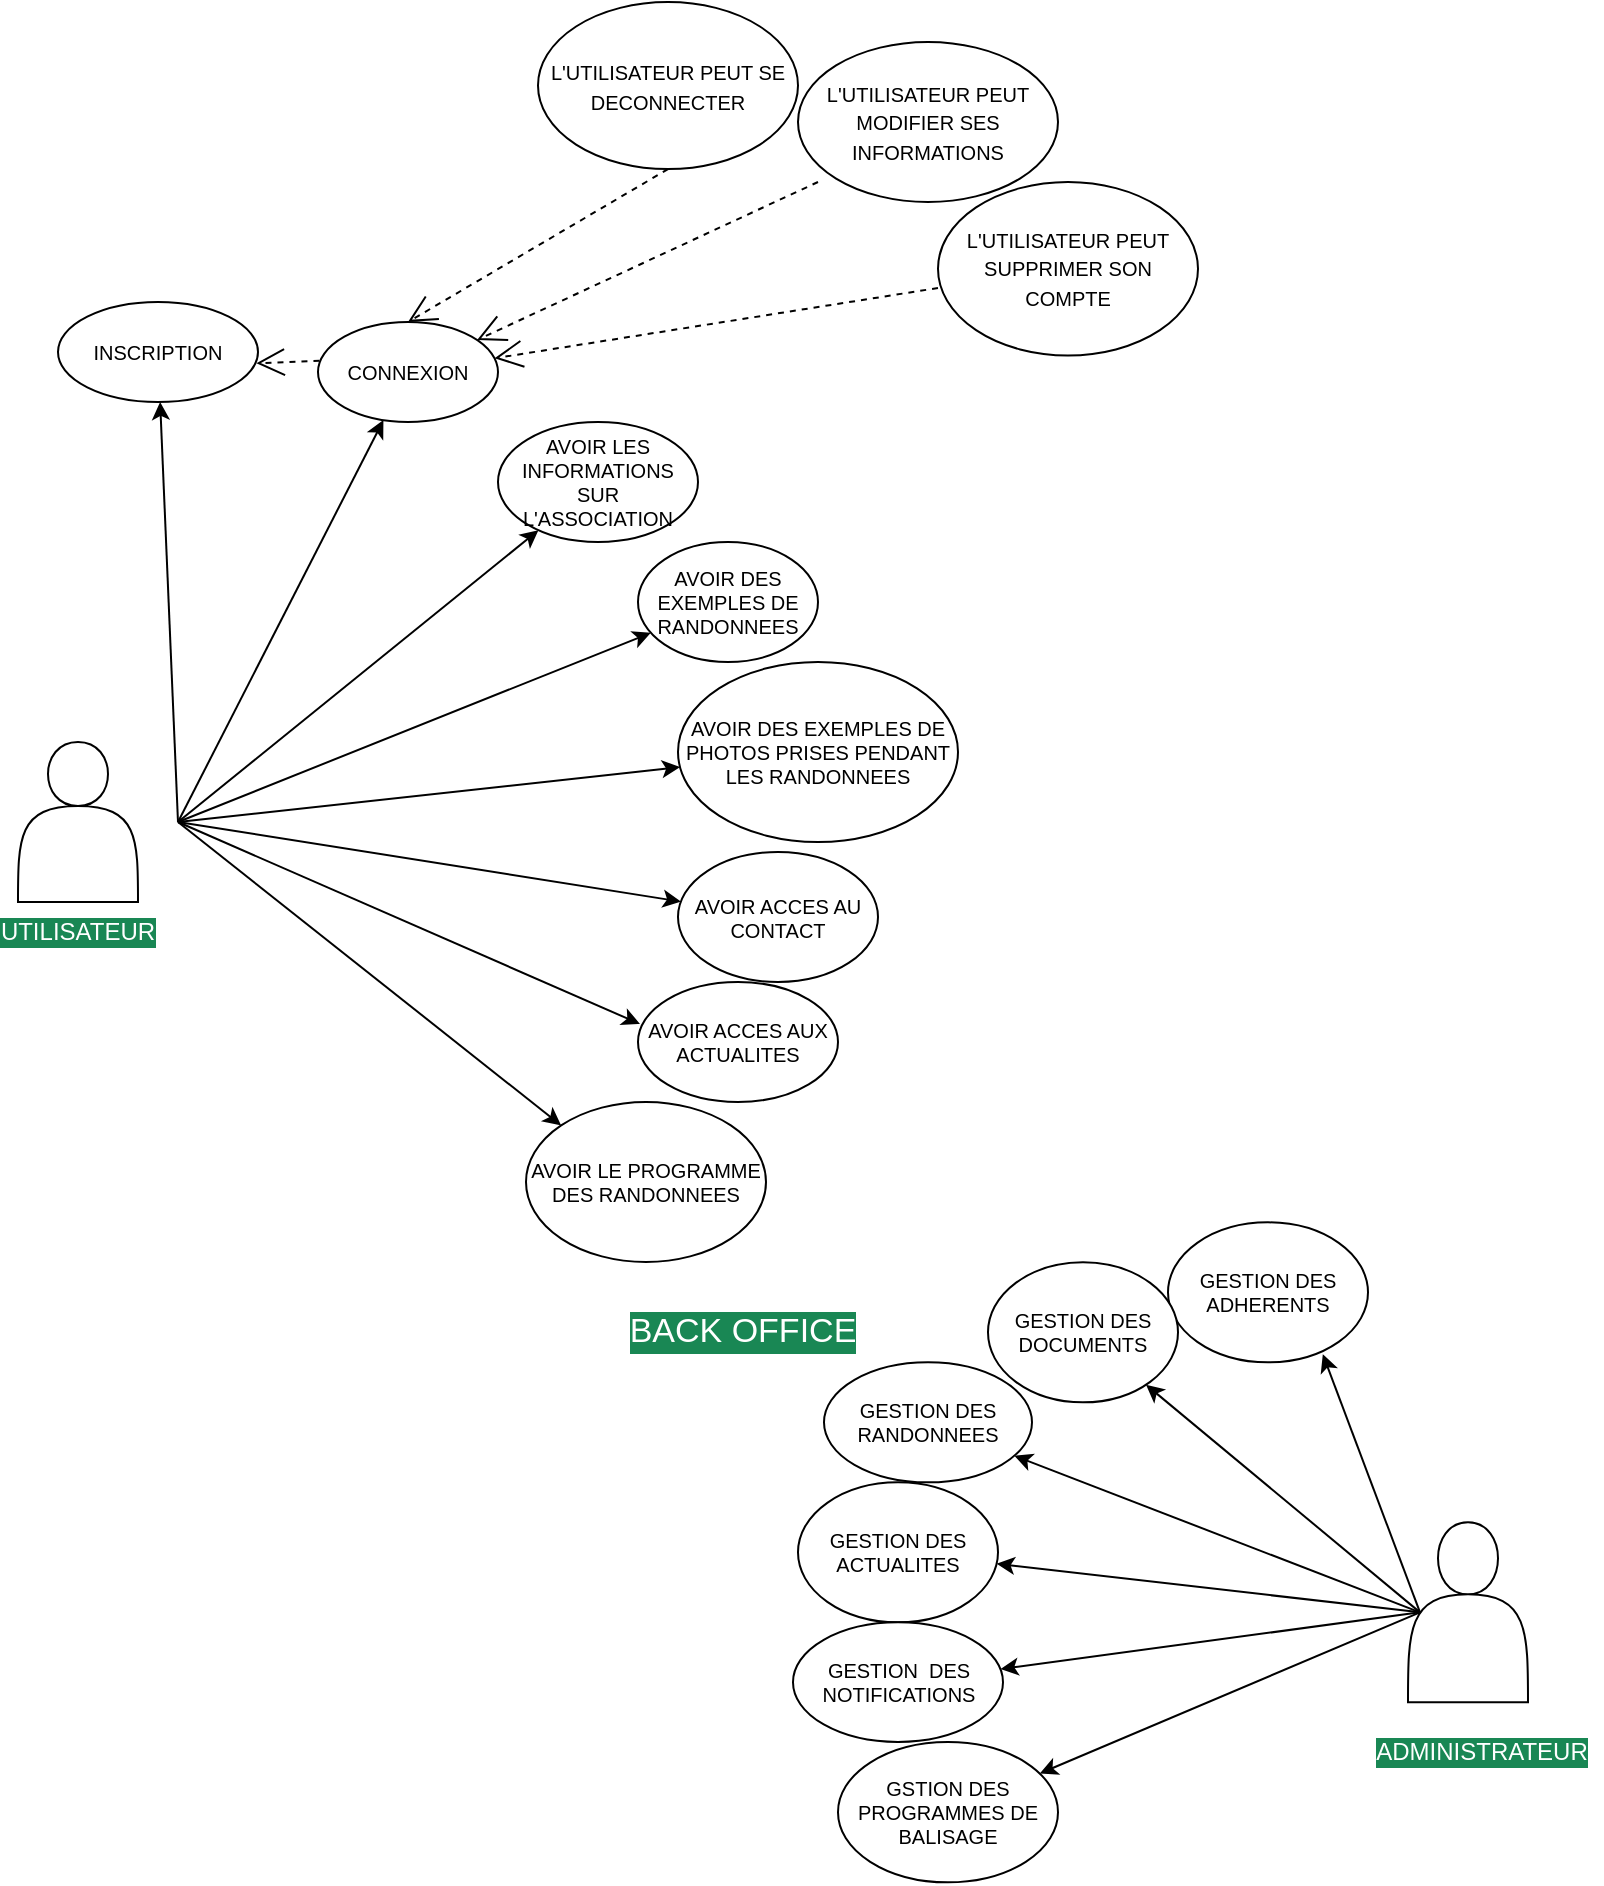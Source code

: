 <mxfile version="20.3.0" type="device"><diagram id="2J2uiG3ift5YbibGEF_k" name="Page-1"><mxGraphModel dx="1689" dy="1193" grid="1" gridSize="10" guides="1" tooltips="1" connect="1" arrows="1" fold="1" page="1" pageScale="1" pageWidth="827" pageHeight="1169" math="0" shadow="0"><root><mxCell id="0"/><mxCell id="1" parent="0"/><mxCell id="qhYE-qNGlUP_oM9BlYQm-1" value="" style="shape=actor;whiteSpace=wrap;html=1;" parent="1" vertex="1"><mxGeometry x="35" y="410" width="60" height="80" as="geometry"/></mxCell><mxCell id="qhYE-qNGlUP_oM9BlYQm-2" value="" style="shape=actor;whiteSpace=wrap;html=1;" parent="1" vertex="1"><mxGeometry x="730" y="800.18" width="60" height="90" as="geometry"/></mxCell><mxCell id="qhYE-qNGlUP_oM9BlYQm-3" value="" style="endArrow=classic;html=1;rounded=0;" parent="1" target="qhYE-qNGlUP_oM9BlYQm-4" edge="1"><mxGeometry width="50" height="50" relative="1" as="geometry"><mxPoint x="115" y="450" as="sourcePoint"/><mxPoint x="255" y="330" as="targetPoint"/></mxGeometry></mxCell><mxCell id="qhYE-qNGlUP_oM9BlYQm-4" value="INSCRIPTION" style="ellipse;whiteSpace=wrap;html=1;fontSize=10;" parent="1" vertex="1"><mxGeometry x="55" y="190" width="100" height="50" as="geometry"/></mxCell><mxCell id="qhYE-qNGlUP_oM9BlYQm-5" value="" style="endArrow=classic;html=1;rounded=0;" parent="1" target="qhYE-qNGlUP_oM9BlYQm-6" edge="1"><mxGeometry width="50" height="50" relative="1" as="geometry"><mxPoint x="115" y="450" as="sourcePoint"/><mxPoint x="434" y="420" as="targetPoint"/></mxGeometry></mxCell><mxCell id="qhYE-qNGlUP_oM9BlYQm-6" value="CONNEXION" style="ellipse;whiteSpace=wrap;html=1;fontSize=10;" parent="1" vertex="1"><mxGeometry x="185" y="200" width="90" height="50" as="geometry"/></mxCell><mxCell id="qhYE-qNGlUP_oM9BlYQm-7" value="" style="endArrow=classic;html=1;rounded=0;" parent="1" target="qhYE-qNGlUP_oM9BlYQm-8" edge="1"><mxGeometry width="50" height="50" relative="1" as="geometry"><mxPoint x="115" y="450" as="sourcePoint"/><mxPoint x="395" y="410" as="targetPoint"/></mxGeometry></mxCell><mxCell id="qhYE-qNGlUP_oM9BlYQm-8" value="AVOIR LES INFORMATIONS SUR L'ASSOCIATION" style="ellipse;whiteSpace=wrap;html=1;fontSize=10;" parent="1" vertex="1"><mxGeometry x="275" y="250" width="100" height="60" as="geometry"/></mxCell><mxCell id="qhYE-qNGlUP_oM9BlYQm-11" value="" style="endArrow=classic;html=1;rounded=0;" parent="1" target="qhYE-qNGlUP_oM9BlYQm-12" edge="1"><mxGeometry width="50" height="50" relative="1" as="geometry"><mxPoint x="115" y="450" as="sourcePoint"/><mxPoint x="445" y="520" as="targetPoint"/></mxGeometry></mxCell><mxCell id="qhYE-qNGlUP_oM9BlYQm-12" value="AVOIR DES EXEMPLES DE RANDONNEES" style="ellipse;whiteSpace=wrap;html=1;fontSize=10;" parent="1" vertex="1"><mxGeometry x="345" y="310" width="90" height="60" as="geometry"/></mxCell><mxCell id="qhYE-qNGlUP_oM9BlYQm-13" value="" style="endArrow=classic;html=1;rounded=0;" parent="1" target="qhYE-qNGlUP_oM9BlYQm-14" edge="1"><mxGeometry width="50" height="50" relative="1" as="geometry"><mxPoint x="115" y="450" as="sourcePoint"/><mxPoint x="624" y="610" as="targetPoint"/></mxGeometry></mxCell><mxCell id="qhYE-qNGlUP_oM9BlYQm-14" value="AVOIR DES EXEMPLES DE PHOTOS PRISES PENDANT LES RANDONNEES" style="ellipse;whiteSpace=wrap;html=1;fontSize=10;" parent="1" vertex="1"><mxGeometry x="365" y="370" width="140" height="90" as="geometry"/></mxCell><mxCell id="qhYE-qNGlUP_oM9BlYQm-15" value="" style="endArrow=classic;html=1;rounded=0;" parent="1" target="qhYE-qNGlUP_oM9BlYQm-16" edge="1"><mxGeometry width="50" height="50" relative="1" as="geometry"><mxPoint x="115" y="450" as="sourcePoint"/><mxPoint x="585" y="600" as="targetPoint"/></mxGeometry></mxCell><mxCell id="qhYE-qNGlUP_oM9BlYQm-16" value="AVOIR ACCES AU CONTACT" style="ellipse;whiteSpace=wrap;html=1;fontSize=10;" parent="1" vertex="1"><mxGeometry x="365" y="465" width="100" height="65" as="geometry"/></mxCell><mxCell id="qhYE-qNGlUP_oM9BlYQm-20" value="Use" style="endArrow=open;endSize=12;dashed=1;html=1;rounded=0;exitX=0.008;exitY=0.388;exitDx=0;exitDy=0;exitPerimeter=0;entryX=0.992;entryY=0.613;entryDx=0;entryDy=0;entryPerimeter=0;fontColor=none;noLabel=1;" parent="1" source="qhYE-qNGlUP_oM9BlYQm-6" target="qhYE-qNGlUP_oM9BlYQm-4" edge="1"><mxGeometry width="160" relative="1" as="geometry"><mxPoint x="295" y="340" as="sourcePoint"/><mxPoint x="455" y="340" as="targetPoint"/></mxGeometry></mxCell><mxCell id="qhYE-qNGlUP_oM9BlYQm-21" value="Use" style="endArrow=open;endSize=12;dashed=1;rounded=0;fontColor=none;html=1;noLabel=1;" parent="1" target="qhYE-qNGlUP_oM9BlYQm-6" edge="1"><mxGeometry width="160" relative="1" as="geometry"><mxPoint x="435" y="130" as="sourcePoint"/><mxPoint x="455" y="340" as="targetPoint"/></mxGeometry></mxCell><mxCell id="qhYE-qNGlUP_oM9BlYQm-22" value="&lt;font style=&quot;font-size: 10px;&quot;&gt;L'UTILISATEUR PEUT MODIFIER SES INFORMATIONS&lt;/font&gt;" style="ellipse;whiteSpace=wrap;html=1;fontColor=none;" parent="1" vertex="1"><mxGeometry x="425" y="60" width="130" height="80" as="geometry"/></mxCell><mxCell id="qhYE-qNGlUP_oM9BlYQm-23" value="UTILISATEUR" style="text;html=1;strokeColor=none;fillColor=none;align=center;verticalAlign=middle;whiteSpace=wrap;rounded=0;fontSize=12;fontColor=#FFFFFF;labelBackgroundColor=#198754;" parent="1" vertex="1"><mxGeometry x="35" y="490" width="60" height="30" as="geometry"/></mxCell><mxCell id="qhYE-qNGlUP_oM9BlYQm-25" value="&lt;font style=&quot;font-size: 10px;&quot;&gt;L'UTILISATEUR PEUT SUPPRIMER SON COMPTE&lt;/font&gt;" style="ellipse;whiteSpace=wrap;html=1;fontColor=none;" parent="1" vertex="1"><mxGeometry x="495" y="130" width="130" height="86.77" as="geometry"/></mxCell><mxCell id="qhYE-qNGlUP_oM9BlYQm-26" value="Use" style="endArrow=open;endSize=12;dashed=1;rounded=0;fontColor=none;html=1;noLabel=1;entryX=0.5;entryY=0;entryDx=0;entryDy=0;exitX=0.5;exitY=1;exitDx=0;exitDy=0;" parent="1" source="qhYE-qNGlUP_oM9BlYQm-27" target="qhYE-qNGlUP_oM9BlYQm-6" edge="1"><mxGeometry width="160" relative="1" as="geometry"><mxPoint x="315" y="113.54" as="sourcePoint"/><mxPoint x="248.635" y="216.774" as="targetPoint"/></mxGeometry></mxCell><mxCell id="qhYE-qNGlUP_oM9BlYQm-27" value="&lt;font style=&quot;font-size: 10px;&quot;&gt;L'UTILISATEUR PEUT SE DECONNECTER&lt;/font&gt;" style="ellipse;whiteSpace=wrap;html=1;fontColor=none;" parent="1" vertex="1"><mxGeometry x="295" y="40" width="130" height="83.54" as="geometry"/></mxCell><mxCell id="qhYE-qNGlUP_oM9BlYQm-28" value="Use" style="endArrow=open;endSize=12;dashed=1;rounded=0;fontColor=none;html=1;noLabel=1;" parent="1" target="qhYE-qNGlUP_oM9BlYQm-6" edge="1"><mxGeometry width="160" relative="1" as="geometry"><mxPoint x="495" y="183" as="sourcePoint"/><mxPoint x="428.635" y="286.234" as="targetPoint"/></mxGeometry></mxCell><mxCell id="qhYE-qNGlUP_oM9BlYQm-32" value="AVOIR ACCES AUX ACTUALITES" style="ellipse;whiteSpace=wrap;html=1;fontSize=10;fontColor=none;" parent="1" vertex="1"><mxGeometry x="345" y="530" width="100" height="60" as="geometry"/></mxCell><mxCell id="qhYE-qNGlUP_oM9BlYQm-34" value="" style="endArrow=classic;html=1;rounded=0;entryX=0.01;entryY=0.35;entryDx=0;entryDy=0;entryPerimeter=0;" parent="1" target="qhYE-qNGlUP_oM9BlYQm-32" edge="1"><mxGeometry width="50" height="50" relative="1" as="geometry"><mxPoint x="115" y="450" as="sourcePoint"/><mxPoint x="376.392" y="499.885" as="targetPoint"/></mxGeometry></mxCell><mxCell id="qhYE-qNGlUP_oM9BlYQm-35" value="AVOIR LE PROGRAMME DES RANDONNEES" style="ellipse;whiteSpace=wrap;html=1;fontSize=10;fontColor=none;" parent="1" vertex="1"><mxGeometry x="289" y="590" width="120" height="80" as="geometry"/></mxCell><mxCell id="qhYE-qNGlUP_oM9BlYQm-36" value="" style="endArrow=classic;html=1;rounded=0;fontSize=10;fontColor=none;entryX=0;entryY=0;entryDx=0;entryDy=0;" parent="1" target="qhYE-qNGlUP_oM9BlYQm-35" edge="1"><mxGeometry width="50" height="50" relative="1" as="geometry"><mxPoint x="115" y="450" as="sourcePoint"/><mxPoint x="395" y="470" as="targetPoint"/></mxGeometry></mxCell><mxCell id="qhYE-qNGlUP_oM9BlYQm-66" value="ADMINISTRATEUR" style="text;html=1;strokeColor=none;fillColor=none;align=center;verticalAlign=middle;whiteSpace=wrap;rounded=0;labelBackgroundColor=#198754;fontSize=12;fontColor=#FFFFFF;" parent="1" vertex="1"><mxGeometry x="707" y="900" width="120" height="30" as="geometry"/></mxCell><mxCell id="qhYE-qNGlUP_oM9BlYQm-85" value="" style="endArrow=classic;html=1;rounded=0;fontSize=12;fontColor=#FFFFFF;entryX=0.774;entryY=0.942;entryDx=0;entryDy=0;entryPerimeter=0;exitX=0.1;exitY=0.5;exitDx=0;exitDy=0;exitPerimeter=0;" parent="1" source="qhYE-qNGlUP_oM9BlYQm-2" target="qhYE-qNGlUP_oM9BlYQm-108" edge="1"><mxGeometry width="50" height="50" relative="1" as="geometry"><mxPoint x="730" y="820.18" as="sourcePoint"/><mxPoint x="520" y="720.18" as="targetPoint"/></mxGeometry></mxCell><mxCell id="qhYE-qNGlUP_oM9BlYQm-86" value="" style="endArrow=classic;html=1;rounded=0;fontSize=12;fontColor=#FFFFFF;exitX=0.1;exitY=0.5;exitDx=0;exitDy=0;exitPerimeter=0;" parent="1" source="qhYE-qNGlUP_oM9BlYQm-2" target="qhYE-qNGlUP_oM9BlYQm-110" edge="1"><mxGeometry width="50" height="50" relative="1" as="geometry"><mxPoint x="680" y="845.18" as="sourcePoint"/><mxPoint x="470" y="830.18" as="targetPoint"/></mxGeometry></mxCell><mxCell id="qhYE-qNGlUP_oM9BlYQm-87" value="" style="endArrow=classic;html=1;rounded=0;fontSize=12;fontColor=#FFFFFF;exitX=0.1;exitY=0.5;exitDx=0;exitDy=0;exitPerimeter=0;" parent="1" source="qhYE-qNGlUP_oM9BlYQm-2" target="qhYE-qNGlUP_oM9BlYQm-109" edge="1"><mxGeometry width="50" height="50" relative="1" as="geometry"><mxPoint x="690" y="820.18" as="sourcePoint"/><mxPoint x="480" y="780.18" as="targetPoint"/></mxGeometry></mxCell><mxCell id="qhYE-qNGlUP_oM9BlYQm-88" value="" style="endArrow=classic;html=1;rounded=0;fontSize=12;fontColor=#FFFFFF;exitX=0.1;exitY=0.5;exitDx=0;exitDy=0;exitPerimeter=0;" parent="1" source="qhYE-qNGlUP_oM9BlYQm-2" target="qhYE-qNGlUP_oM9BlYQm-111" edge="1"><mxGeometry width="50" height="50" relative="1" as="geometry"><mxPoint x="700" y="880.18" as="sourcePoint"/><mxPoint x="460" y="890.18" as="targetPoint"/></mxGeometry></mxCell><mxCell id="qhYE-qNGlUP_oM9BlYQm-107" value="&lt;font style=&quot;font-size: 17px;&quot;&gt;BACK OFFICE&lt;/font&gt;" style="text;html=1;strokeColor=none;fillColor=none;align=center;verticalAlign=middle;whiteSpace=wrap;rounded=0;labelBackgroundColor=#198754;fontSize=12;fontColor=#FFFFFF;" parent="1" vertex="1"><mxGeometry x="315" y="680" width="165" height="50" as="geometry"/></mxCell><mxCell id="qhYE-qNGlUP_oM9BlYQm-108" value="&lt;span style=&quot;font-size: 10px;&quot;&gt;&lt;font color=&quot;#000000&quot; style=&quot;font-size: 10px;&quot;&gt;GESTION DES ADHERENTS&lt;/font&gt;&lt;/span&gt;" style="ellipse;whiteSpace=wrap;html=1;labelBackgroundColor=none;fontSize=10;fontColor=#FFFFFF;" parent="1" vertex="1"><mxGeometry x="610" y="650.18" width="100" height="70" as="geometry"/></mxCell><mxCell id="qhYE-qNGlUP_oM9BlYQm-109" value="GESTION DES DOCUMENTS" style="ellipse;whiteSpace=wrap;html=1;labelBackgroundColor=none;fontSize=10;fontColor=#000000;" parent="1" vertex="1"><mxGeometry x="520" y="670.18" width="95" height="70" as="geometry"/></mxCell><mxCell id="qhYE-qNGlUP_oM9BlYQm-110" value="GESTION DES RANDONNEES" style="ellipse;whiteSpace=wrap;html=1;labelBackgroundColor=none;fontSize=10;fontColor=#000000;" parent="1" vertex="1"><mxGeometry x="438" y="720.18" width="104" height="60" as="geometry"/></mxCell><mxCell id="qhYE-qNGlUP_oM9BlYQm-111" value="GESTION DES ACTUALITES" style="ellipse;whiteSpace=wrap;html=1;labelBackgroundColor=none;fontSize=10;fontColor=#000000;" parent="1" vertex="1"><mxGeometry x="425" y="780.18" width="100" height="70" as="geometry"/></mxCell><mxCell id="qhYE-qNGlUP_oM9BlYQm-112" value="" style="endArrow=classic;html=1;rounded=0;fontSize=17;fontColor=#000000;exitX=0.1;exitY=0.5;exitDx=0;exitDy=0;exitPerimeter=0;" parent="1" source="qhYE-qNGlUP_oM9BlYQm-2" edge="1"><mxGeometry width="50" height="50" relative="1" as="geometry"><mxPoint x="360" y="910.18" as="sourcePoint"/><mxPoint x="526.219" y="873.523" as="targetPoint"/></mxGeometry></mxCell><mxCell id="qhYE-qNGlUP_oM9BlYQm-113" value="&lt;font style=&quot;font-size: 10px;&quot;&gt;GESTION&amp;nbsp; DES NOTIFICATIONS&lt;/font&gt;" style="ellipse;whiteSpace=wrap;html=1;labelBackgroundColor=none;fontSize=10;fontColor=#000000;" parent="1" vertex="1"><mxGeometry x="422.5" y="850.18" width="105" height="59.82" as="geometry"/></mxCell><mxCell id="qhYE-qNGlUP_oM9BlYQm-122" value="" style="endArrow=classic;html=1;rounded=0;fontSize=10;fontColor=#000000;exitX=0.1;exitY=0.5;exitDx=0;exitDy=0;exitPerimeter=0;" parent="1" source="qhYE-qNGlUP_oM9BlYQm-2" target="qhYE-qNGlUP_oM9BlYQm-123" edge="1"><mxGeometry width="50" height="50" relative="1" as="geometry"><mxPoint x="360" y="860.18" as="sourcePoint"/><mxPoint x="540" y="910.18" as="targetPoint"/></mxGeometry></mxCell><mxCell id="qhYE-qNGlUP_oM9BlYQm-123" value="GSTION DES PROGRAMMES DE BALISAGE" style="ellipse;whiteSpace=wrap;html=1;labelBackgroundColor=none;fontSize=10;fontColor=#000000;" parent="1" vertex="1"><mxGeometry x="445" y="910" width="110" height="70.18" as="geometry"/></mxCell></root></mxGraphModel></diagram></mxfile>